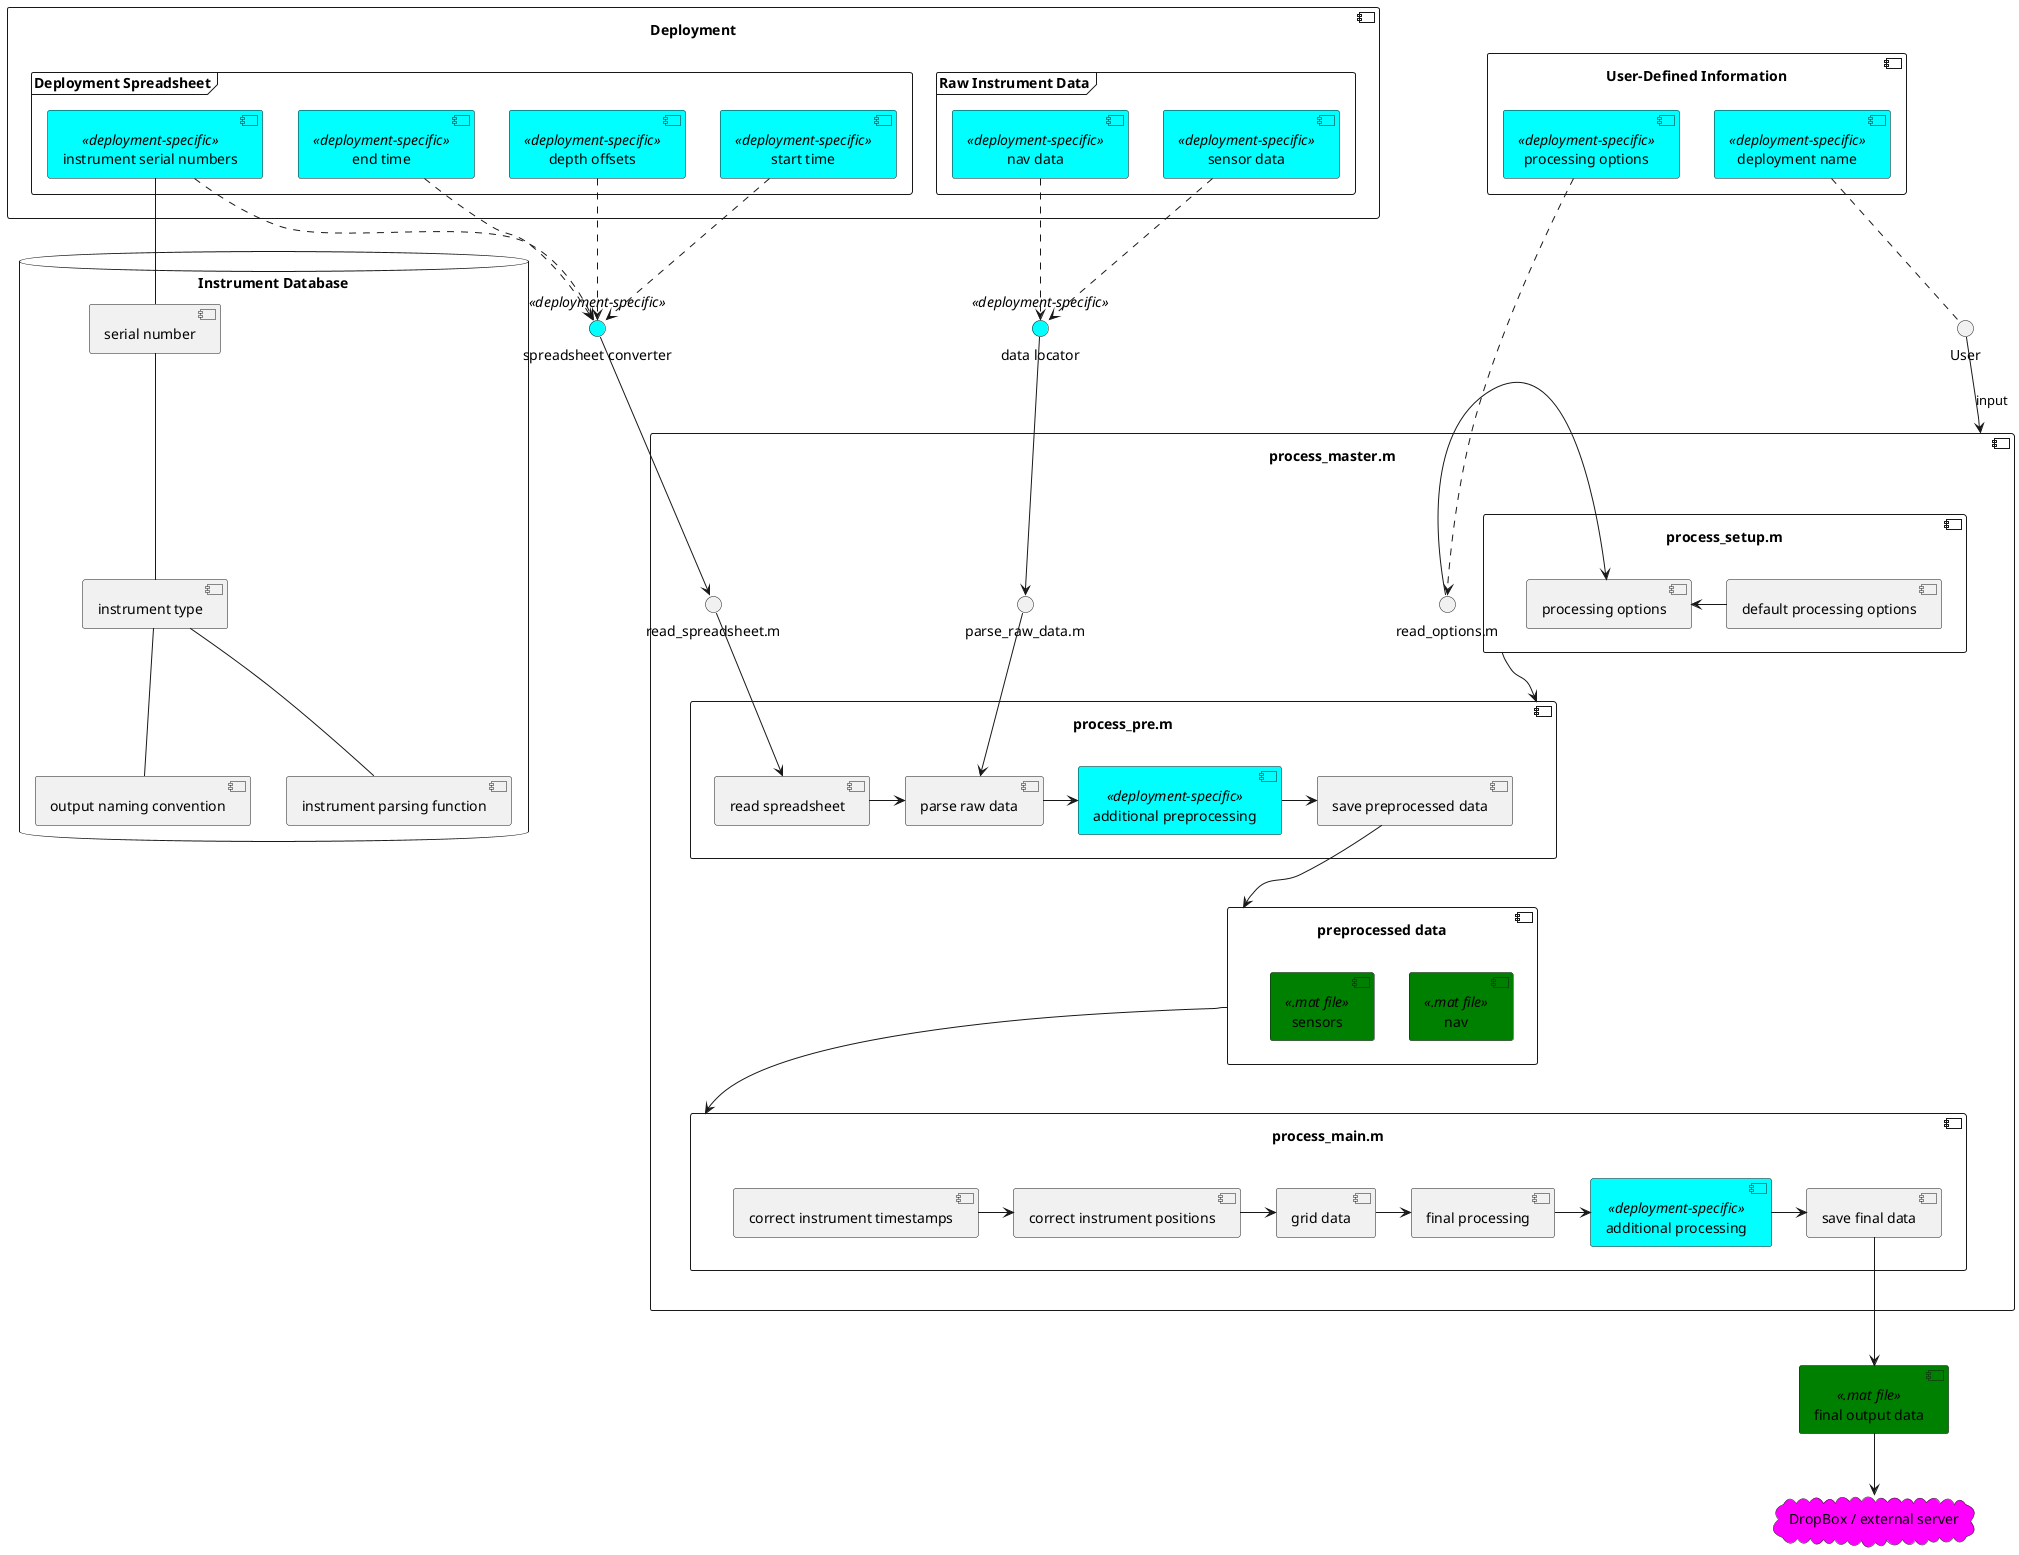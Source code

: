 @startuml
skinparam componentStyle uml2
skinparam component {
  backgroundColor<<deployment-specific>> Aqua
  backgroundColor<<.mat file>> Green
}

skinparam interface {
  backgroundColor<<deployment-specific>> Aqua
  backgroundColor<<.mat file>> Green
}

skinparam cloud {
  backgroundColor Magenta
}

/' Instrument Database '/
database "Instrument Database" {
  [serial number] as db_sn
  [instrument type] as db_it
  [instrument parsing function] as db_pf
  [output naming convention] as db_on
}
db_sn -do- db_it
db_it -do- db_pf
db_it -do- db_on

/' Deployment '/
component "Deployment\n" as dep {

  frame "Deployment Spreadsheet" {
    [start time] <<deployment-specific>> as ss_st
    [end time] <<deployment-specific>> as ss_et
    [instrument serial numbers] <<deployment-specific>> as ss_sn
    [depth offsets] <<deployment-specific>> as ss_nd
  }
  
  frame "Raw Instrument Data" {
    [sensor data] <<deployment-specific>> as dat_sens
    [nav data] <<deployment-specific>> as dat_nav
  }

}

/' User-defined Information '/
component "User-Defined Information\n" as user_info {
  [deployment name] <<deployment-specific>> as depname
  [processing options] <<deployment-specific>> as opt_dep  
}


interface "spreadsheet converter" <<deployment-specific>> as ss_read_dep_m        
interface "data locator" <<deployment-specific>> as parse_dep_m
/' Master Process '/

component "process_master.m\n" as master {
  interface "read_spreadsheet.m" as ss_read_m
  interface "parse_raw_data.m" as parse_m
  interface "read_options.m" as opt_read
  component "process_setup.m\n" as setup {
    [default processing options] as setup1
    [processing options] as setup2
    setup1   -l-> setup2
    opt_dep  ..>  opt_read
    opt_read -l-> setup2
  }
  component "process_pre.m\n" as preproc {
    [read spreadsheet] as ss_read
    [parse raw data] as parse
    [additional preprocessing] <<deployment-specific>> as preproc_dep
    [save preprocessed data] as preproc_save
    ss_read     -r-> parse
    parse       -r-> preproc_dep
    preproc_dep -r-> preproc_save
  }
  setup -d-> preproc
  component "preprocessed data\n" as dat_pre {
    [nav] <<.mat file>> as nav_pre
    [sensors] <<.mat file>> as sens_pre
  }
  preproc_save -do-> dat_pre
  component "process_main.m\n" as proc {
    [correct instrument timestamps] as main1
    [correct instrument positions] as main2
    [grid data] as main3
    [final processing]  as main4
    [additional processing] <<deployment-specific>> as main5
    [save final data] as proc_save
    main1 -> main2
    main2 -> main3
    main3 -> main4
    main4 -> main5
    main5 -> proc_save
  } 
  dat_pre -do-> proc
}


/' Final output '/
[final output data] <<.mat file>> as final
cloud "DropBox / external server" as dbox
proc_save --> final
final --> dbox

/' User provides deployment name as input to master process '/
interface "User" as user
depname .. user
user --> master : input


/' Link spreadsheet serial num to database serial num '/
ss_sn -- db_sn

/' Link components & interface for spreadsheet read '/
ss_st ..> ss_read_dep_m
ss_et ..> ss_read_dep_m
ss_sn ..> ss_read_dep_m
ss_nd ..> ss_read_dep_m
ss_read_dep_m -r-> ss_read_m
ss_read <-u- ss_read_m

/' Link components and interface for raw parse '/
dat_sens   ..> parse_dep_m
dat_nav ..> parse_dep_m
parse_dep_m --> parse_m
parse <-u- parse_m


@enduml
